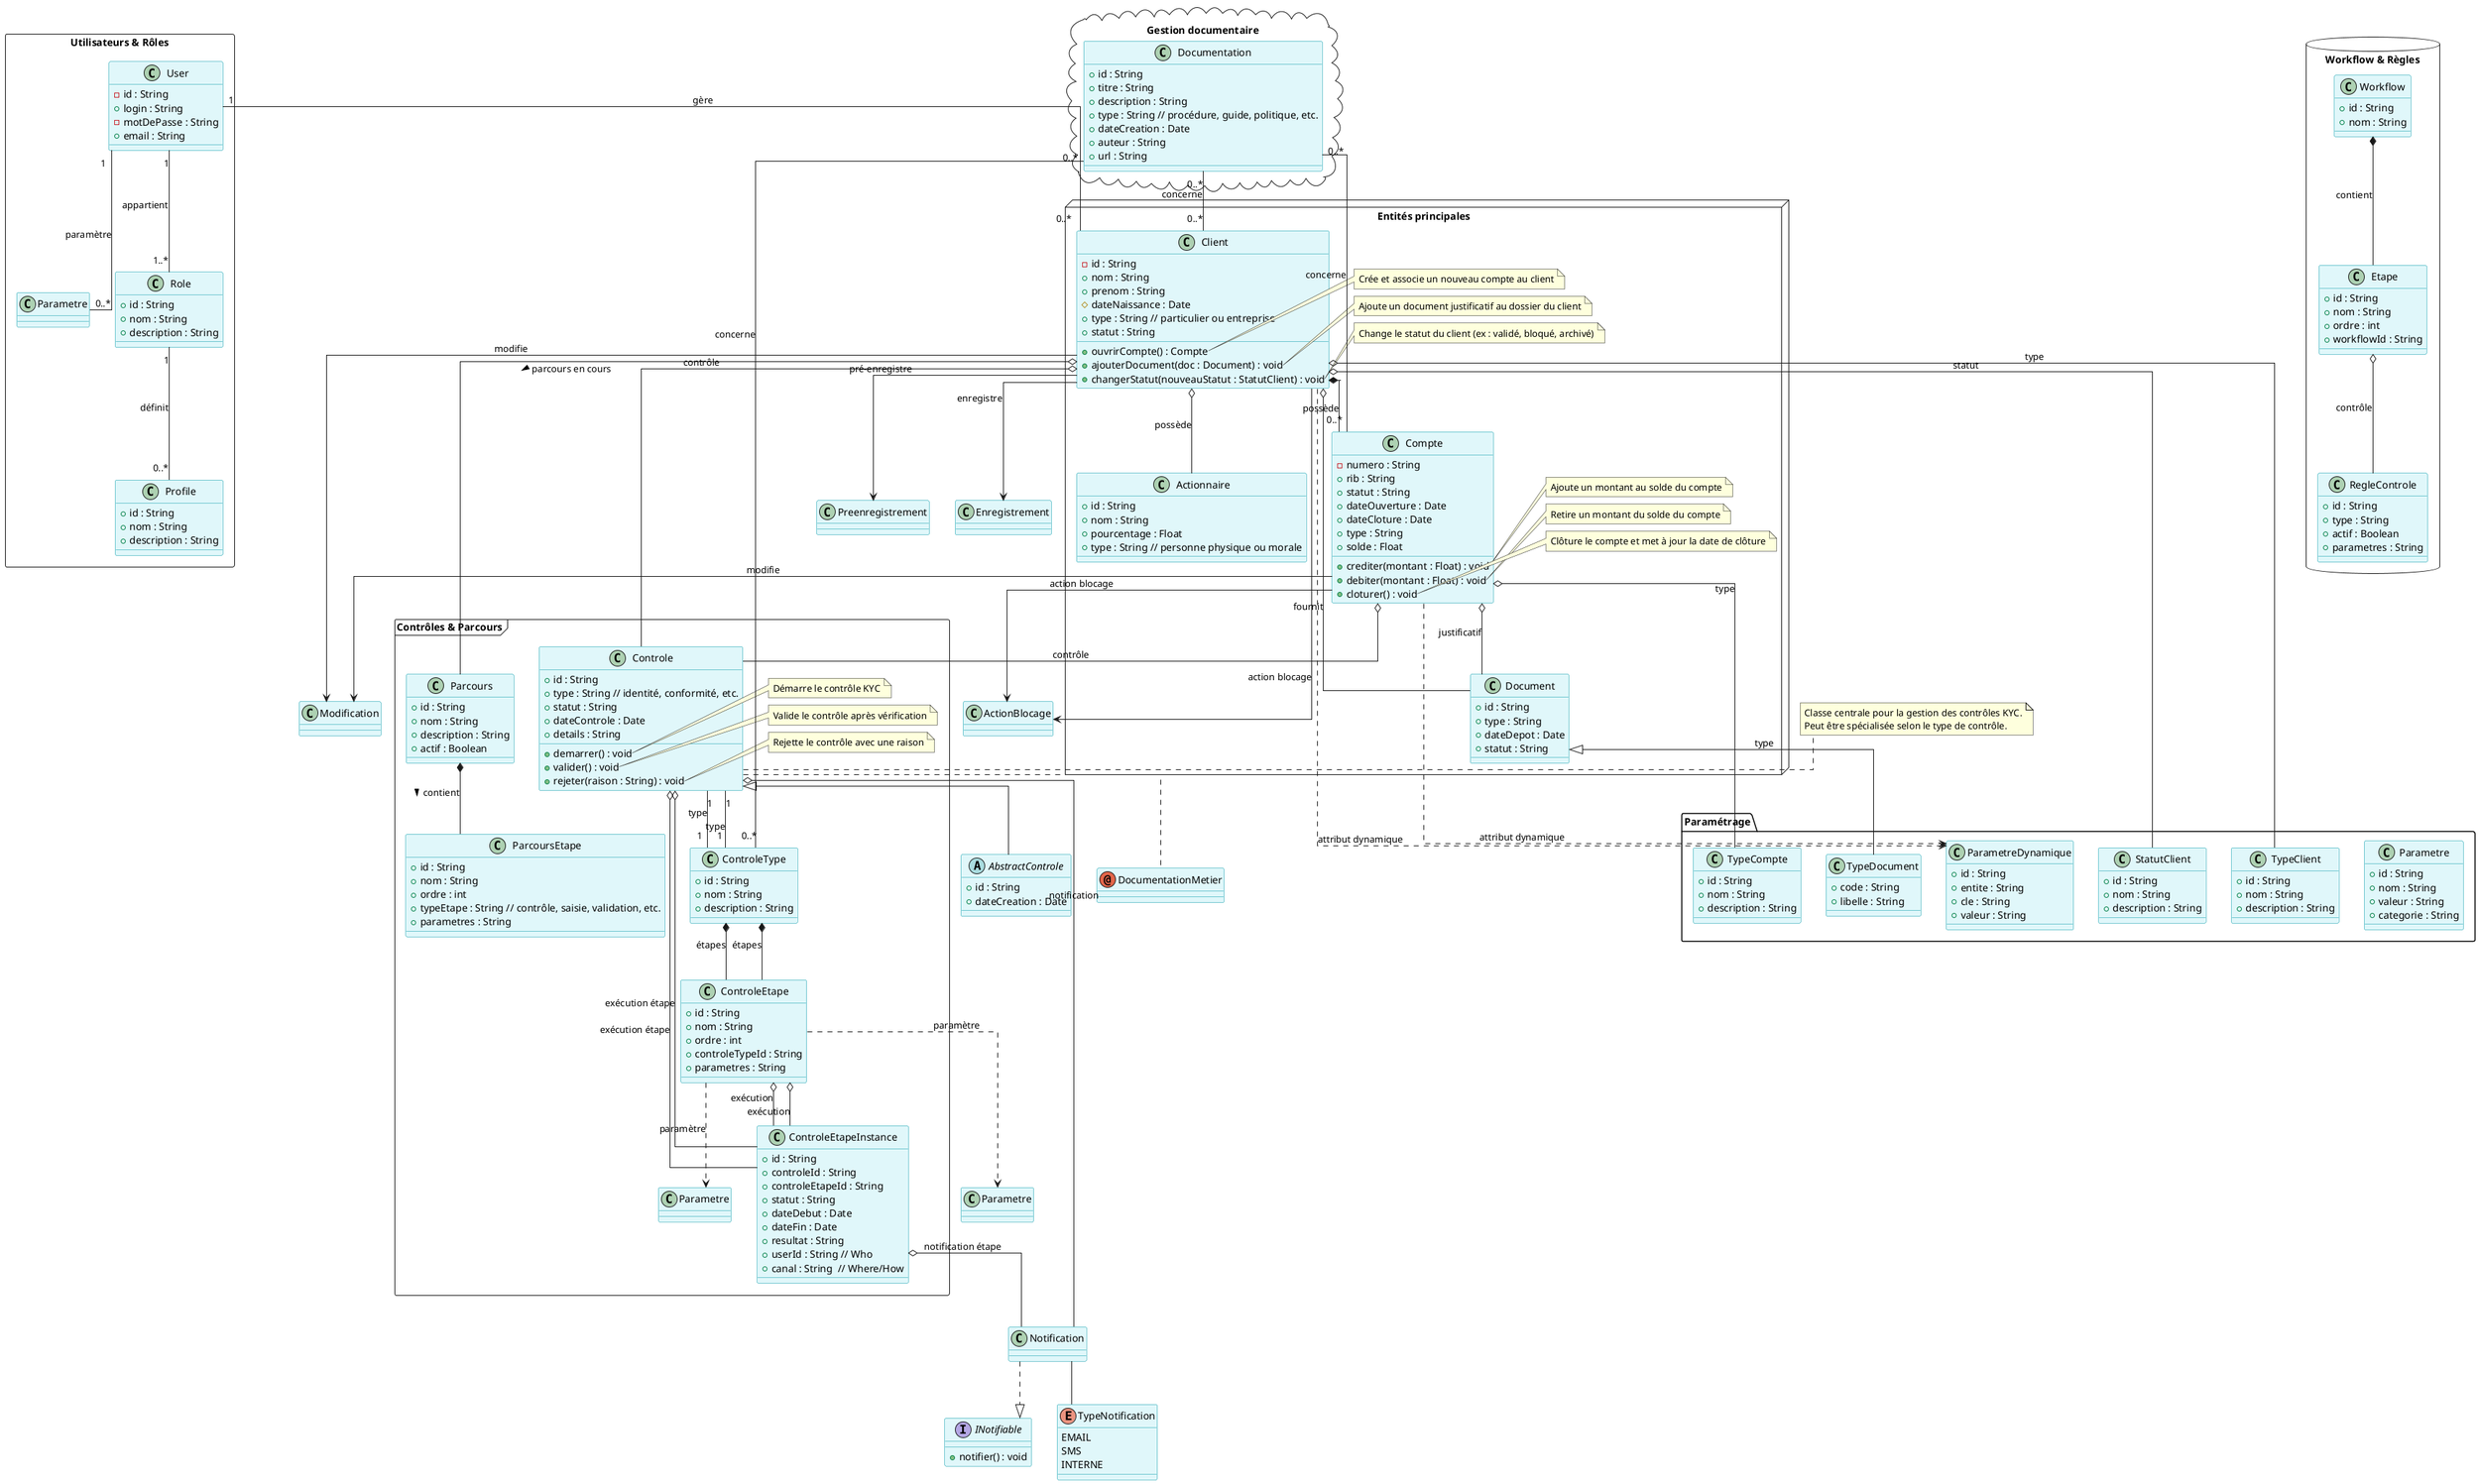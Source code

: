@startuml DiagrammeClasseGeneralKYC
skinparam class {
    BackgroundColor #E0F7FA
    BorderColor #0097A7
}
skinparam linetype ortho

' --- Exemples de styles de paquets pour organiser le modèle KYC ---

package "Entités principales" <<Node>> {
    class Client {
        -id : String
        +nom : String
        +prenom : String
        #dateNaissance : Date
        +type : String // particulier ou entreprise
        +statut : String
        +ouvrirCompte() : Compte
        +ajouterDocument(doc : Document) : void
        +changerStatut(nouveauStatut : StatutClient) : void
    }

    note right of Client::ouvrirCompte
        Crée et associe un nouveau compte au client
    end note

    note right of Client::ajouterDocument
        Ajoute un document justificatif au dossier du client
    end note

    note right of Client::changerStatut
        Change le statut du client (ex : validé, bloqué, archivé)
    end note

    class Compte {
        -numero : String
        +rib : String
        +statut : String
        +dateOuverture : Date
        +dateCloture : Date
        +type : String
        +solde : Float
        +crediter(montant : Float) : void
        +debiter(montant : Float) : void
        +cloturer() : void
    }

    note right of Compte::crediter
        Ajoute un montant au solde du compte
    end note

    note right of Compte::debiter
        Retire un montant du solde du compte
    end note

    note right of Compte::cloturer
        Clôture le compte et met à jour la date de clôture
    end note

    class Document {
        +id : String
        +type : String
        +dateDepot : Date
        +statut : String
    }

    class Actionnaire {
        +id : String
        +nom : String
        +pourcentage : Float
        +type : String // personne physique ou morale
    }
}

package "Utilisateurs & Rôles" <<Rectangle>> {
    class User {
        -id : String
        +login : String
        -motDePasse : String
        +email : String
    }

    class Role {
        +id : String
        +nom : String
        +description : String
    }

    class Profile {
        +id : String
        +nom : String
        +description : String
    }

    User "1" -- "1..*" Role : appartient 
    Role "1" -- "0..*" Profile : définit 
    User "1" -- "0..*" Client : gère 
    User "1" -- "0..*" Parametre : paramètre 
}

package "Paramétrage" <<Folder>> {
    class Parametre {
        +id : String
        +nom : String
        +valeur : String
        +categorie : String
    }

    class ParametreDynamique {
        +id : String
        +entite : String
        +cle : String
        +valeur : String
    }

    class TypeDocument {
        +code : String
        +libelle : String
    }

    class StatutClient {
        +id : String
        +nom : String
        +description : String
    }

    class TypeCompte {
        +id : String
        +nom : String
        +description : String
    }

    class TypeClient {
        +id : String
        +nom : String
        +description : String
    }
}

package "Contrôles & Parcours" <<Frame>> {
    class Controle {
        +id : String
        +type : String // identité, conformité, etc.
        +statut : String
        +dateControle : Date
        +details : String
        +demarrer() : void
        +valider() : void
        +rejeter(raison : String) : void
    }

    note right of Controle::demarrer
        Démarre le contrôle KYC
    end note

    note right of Controle::valider
        Valide le contrôle après vérification
    end note

    note right of Controle::rejeter
        Rejette le contrôle avec une raison
    end note

    class ControleType {
        +id : String
        +nom : String
        +description : String
    }

    class ControleEtape {
        +id : String
        +nom : String 
        +ordre : int
        +controleTypeId : String
        +parametres : String
    }

    class ControleEtapeInstance {
        +id : String
        +controleId : String
        +controleEtapeId : String
        +statut : String
        +dateDebut : Date
        +dateFin : Date
        +resultat : String
        +userId : String // Who
        +canal : String  // Where/How
    }

    class Parcours {
        +id : String
        +nom : String
        +description : String
        +actif : Boolean
    }

    class ParcoursEtape {
        +id : String
        +nom : String
        +ordre : int
        +typeEtape : String // contrôle, saisie, validation, etc.
        +parametres : String
    }

    Controle "1" -- "1" ControleType : type 
    ControleType *-- ControleEtape : étapes 
    Controle o-- ControleEtapeInstance : exécution étape 
    ControleEtape o-- ControleEtapeInstance : exécution 
    ControleEtape ..> Parametre : paramètre 
}

package "Gestion documentaire" <<Cloud>> {
    class Documentation {
        +id : String
        +titre : String
        +description : String
        +type : String // procédure, guide, politique, etc.
        +dateCreation : Date
        +auteur : String
        +url : String
    }
}

package "Workflow & Règles" <<Database>> {
    class Workflow {
        +id : String
        +nom : String
    }

    class Etape {
        +id : String
        +nom : String
        +ordre : int
        +workflowId : String
    }

    class RegleControle {
        +id : String
        +type : String
        +actif : Boolean
        +parametres : String
    }

    Workflow *-- Etape : contient 
    Etape o-- RegleControle : contrôle 
}

' --- Lien entre Documentation et les entités concernées ---
Documentation "0..*" -- "0..*" Client : concerne 
Documentation "0..*" -- "0..*" Compte : concerne 
Documentation "0..*" -- "0..*" ControleType : concerne 

' --- Relations principales (avec types UML) ---
Client *-- Compte : possède                 
Client o-- Actionnaire : possède          
Compte o-- TypeCompte : type               
Client o-- TypeClient : type 
Compte o-- Document : justificatif 
Client o-- Document : fournit 
Compte o-- Controle : contrôle 
Client o-- Controle : contrôle 

' --- Héritage (exemple) ---
Document <|-- TypeDocument : type

' --- Dépendances (faibles) ---
Client ..> ParametreDynamique : attribut dynamique 
Compte ..> ParametreDynamique : attribut dynamique 

' --- Dépendances fortes (utilisation) ---
Client --> Preenregistrement : pré-enregistre 
Client --> Enregistrement : enregistre 
Client --> Modification : modifie 
Client --> ActionBlocage : action blocage 
Compte --> Modification : modifie 
Compte --> ActionBlocage : action blocage 

' --- Contrôle paramétrable ---
Controle "1" -- "1" ControleType : type 
ControleType *-- ControleEtape : étapes 
Controle o-- ControleEtapeInstance : exécution étape 
ControleEtape o-- ControleEtapeInstance : exécution 
ControleEtape ..> Parametre : paramètre 

' --- Notifications ---
Controle o-- Notification : notification 
ControleEtapeInstance o-- Notification : notification étape 

' --- Statut du client ---
Client o-- StatutClient : statut            

' Exemple : notification lors d'un changement de statut, d'une étape validée, etc.

abstract class AbstractControle {
    +id : String
    +dateCreation : Date
}

interface INotifiable {
    +notifier() : void
}

enum TypeNotification {
    EMAIL
    SMS
    INTERNE
}

annotation DocumentationMetier

Controle <|-- AbstractControle
Notification ..|> INotifiable
Notification -- TypeNotification
Controle .. DocumentationMetier

note right of Controle
    Classe centrale pour la gestion des contrôles KYC.
    Peut être spécialisée selon le type de contrôle.
end note

Parcours *-- ParcoursEtape : contient >

' Optionnel : relier Parcours à Client, Compte ou Controle selon le contexte
Client o-- Parcours : parcours en cours >
@enduml
